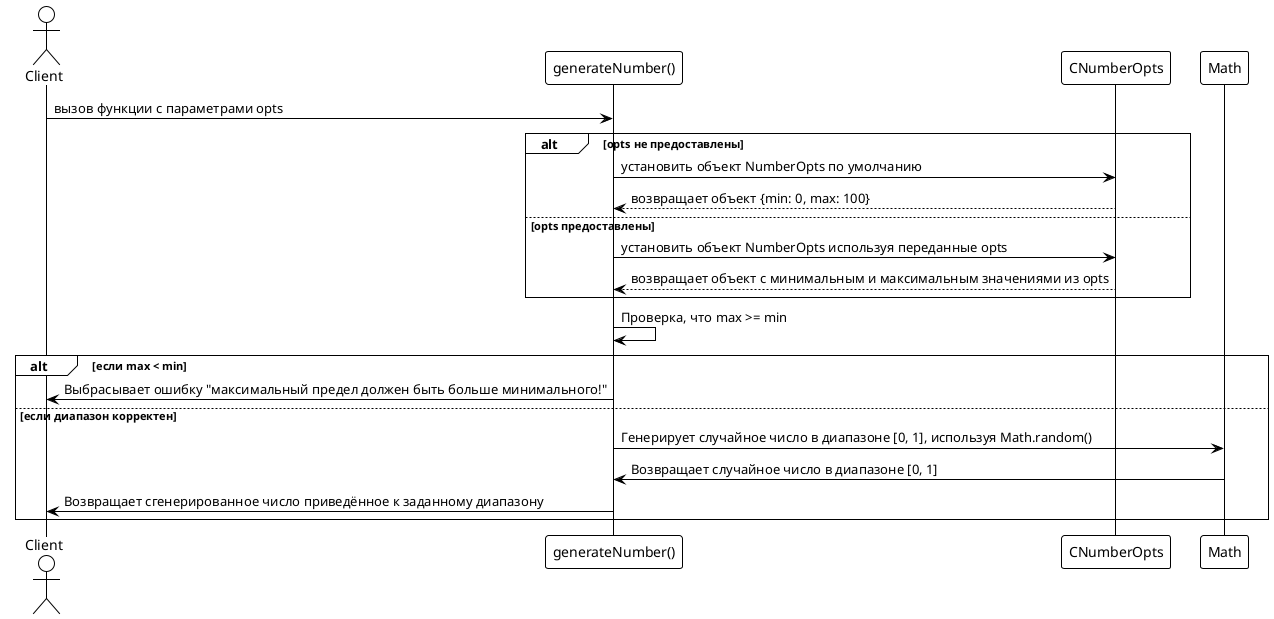 @startuml
!theme plain

actor Client as "Client"
participant "generateNumber()" as GenNumber
participant "CNumberOpts" as NumOptions
participant Math as "Math"

Client -> GenNumber : вызов функции с параметрами opts

alt opts не предоставлены
    GenNumber -> NumOptions : установить объект NumberOpts по умолчанию
    NumOptions --> GenNumber : возвращает объект {min: 0, max: 100}
else opts предоставлены
    GenNumber -> NumOptions : установить объект NumberOpts используя переданные opts
    NumOptions --> GenNumber : возвращает объект с минимальным и максимальным значениями из opts
end

GenNumber -> GenNumber : Проверка, что max >= min
alt если max < min
    GenNumber -> Client : Выбрасывает ошибку "максимальный предел должен быть больше минимального!"
else если диапазон корректен
    GenNumber -> Math : Генерирует случайное число в диапазоне [0, 1], используя Math.random()
    Math -> GenNumber : Возвращает случайное число в диапазоне [0, 1]
    GenNumber -> Client : Возвращает сгенерированное число приведённое к заданному диапазону
end
@enduml